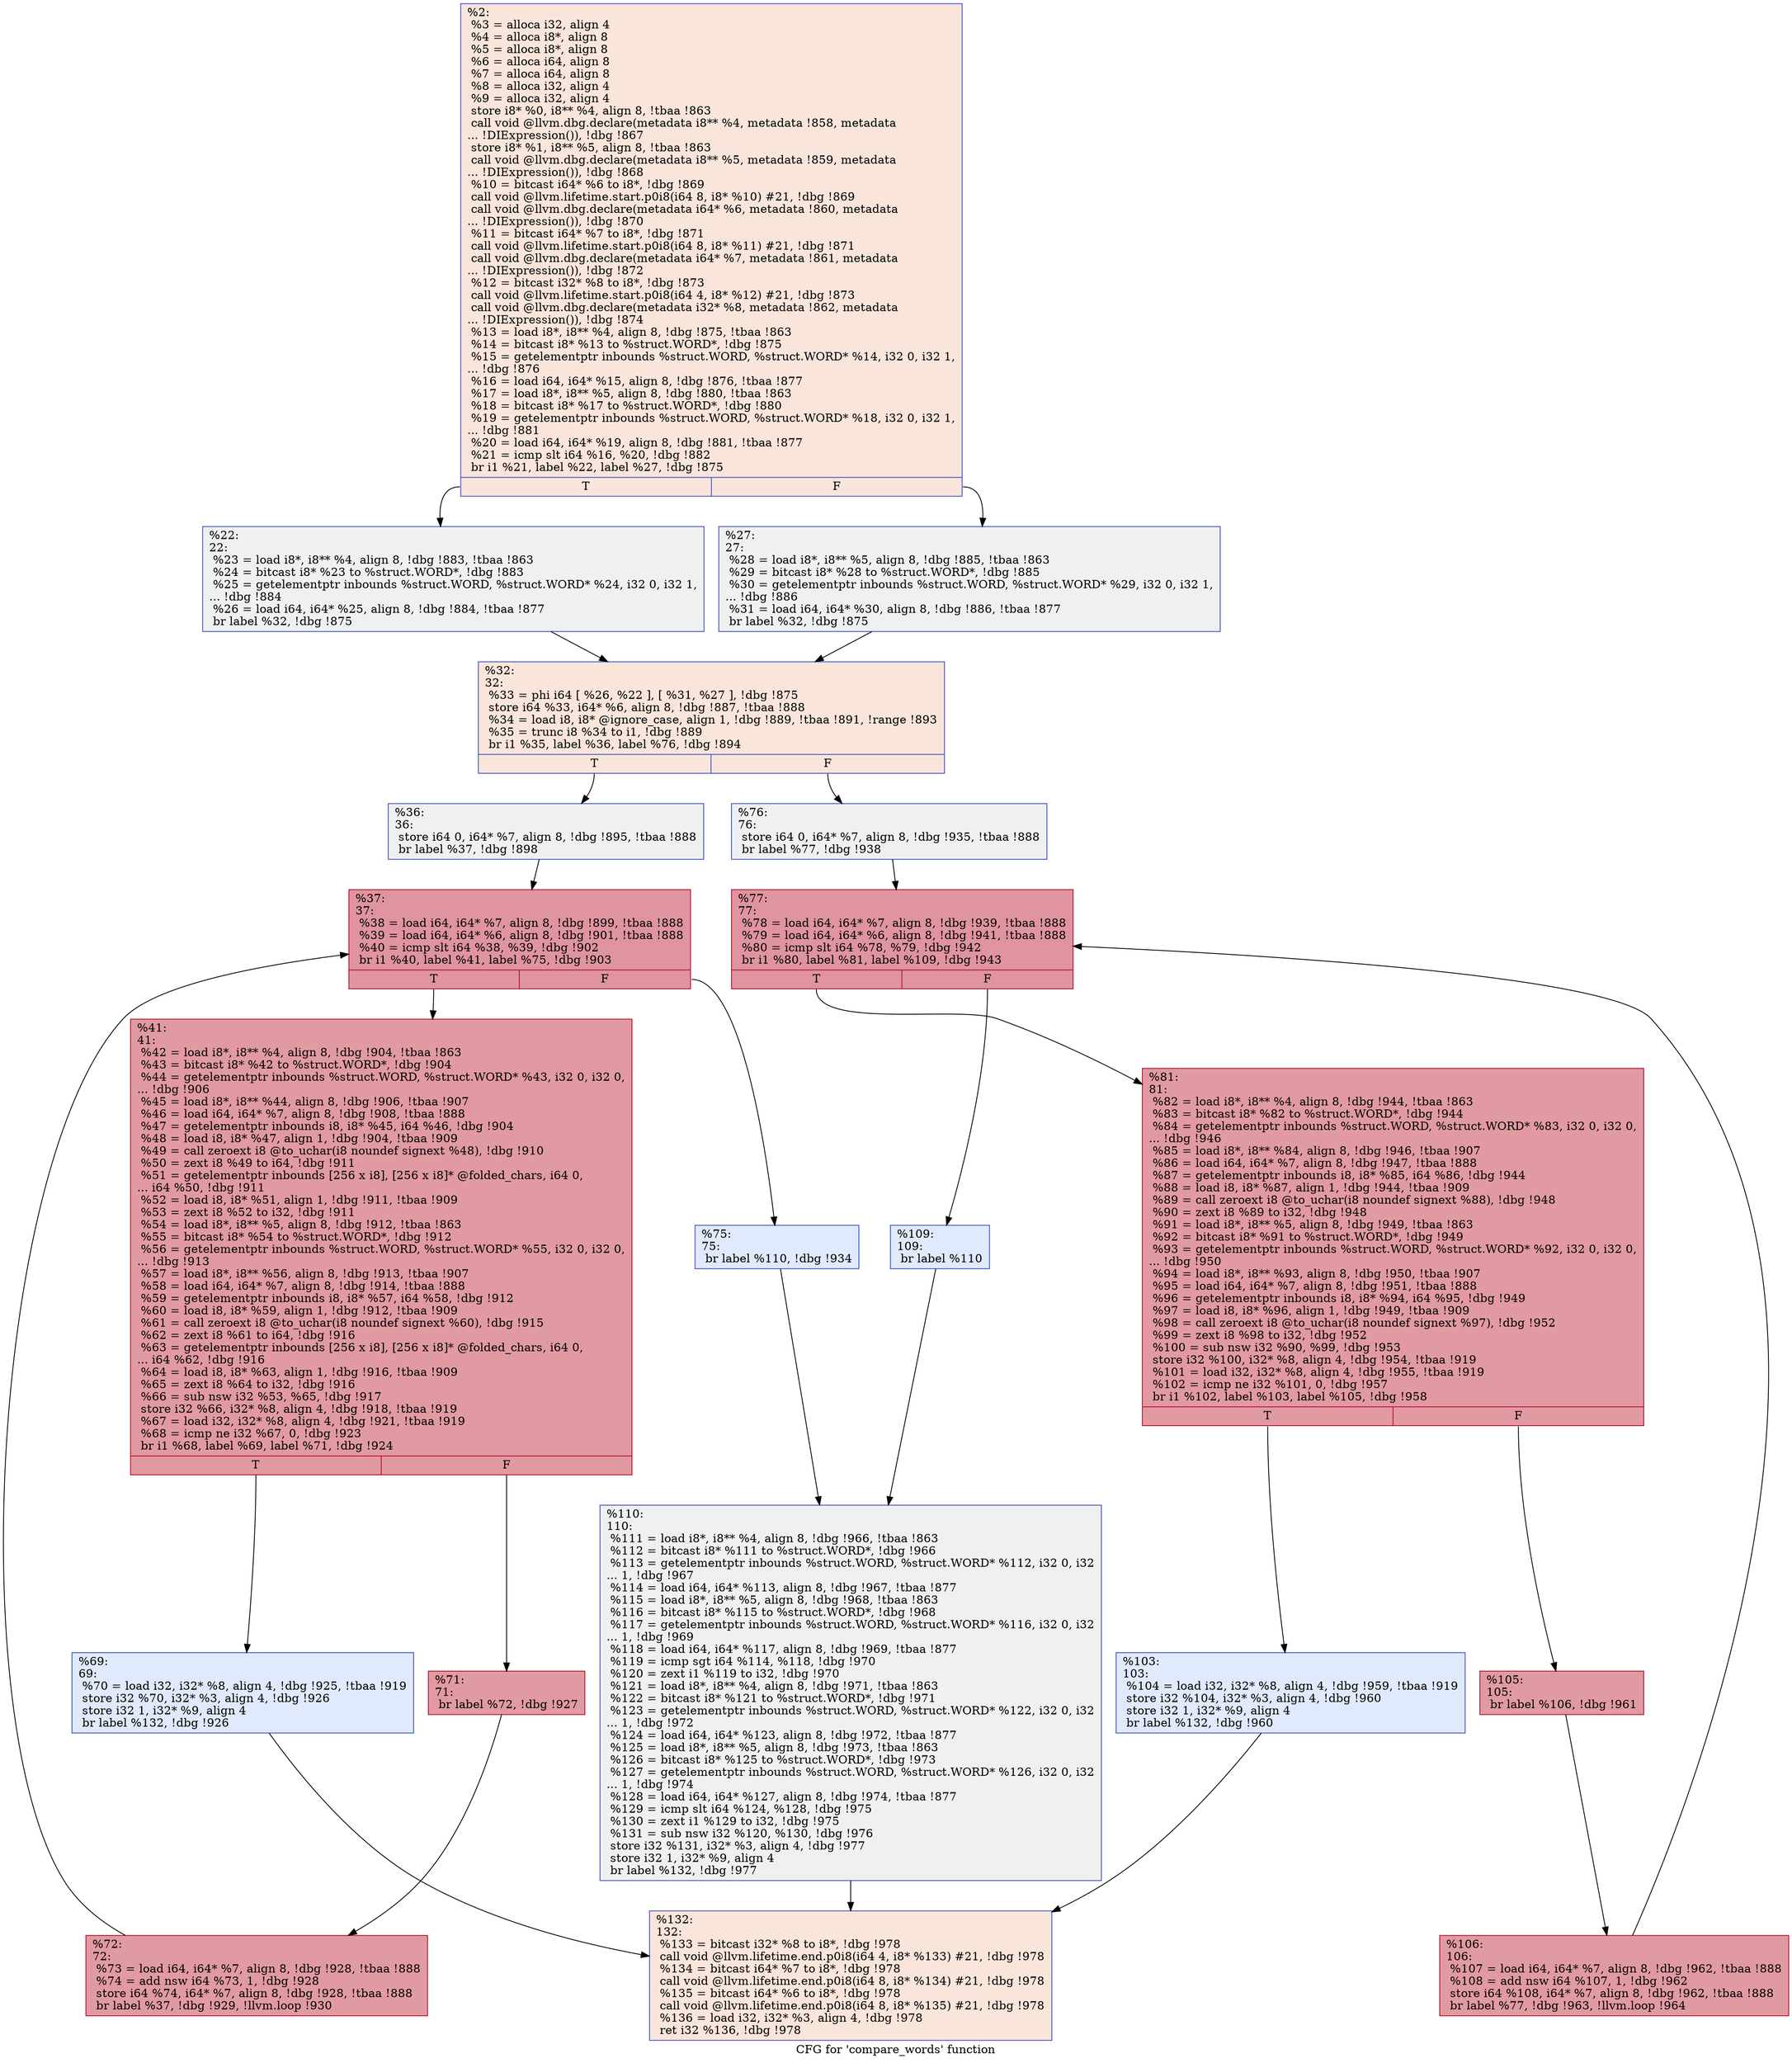 digraph "CFG for 'compare_words' function" {
	label="CFG for 'compare_words' function";

	Node0x16a35f0 [shape=record,color="#3d50c3ff", style=filled, fillcolor="#f4c5ad70",label="{%2:\l  %3 = alloca i32, align 4\l  %4 = alloca i8*, align 8\l  %5 = alloca i8*, align 8\l  %6 = alloca i64, align 8\l  %7 = alloca i64, align 8\l  %8 = alloca i32, align 4\l  %9 = alloca i32, align 4\l  store i8* %0, i8** %4, align 8, !tbaa !863\l  call void @llvm.dbg.declare(metadata i8** %4, metadata !858, metadata\l... !DIExpression()), !dbg !867\l  store i8* %1, i8** %5, align 8, !tbaa !863\l  call void @llvm.dbg.declare(metadata i8** %5, metadata !859, metadata\l... !DIExpression()), !dbg !868\l  %10 = bitcast i64* %6 to i8*, !dbg !869\l  call void @llvm.lifetime.start.p0i8(i64 8, i8* %10) #21, !dbg !869\l  call void @llvm.dbg.declare(metadata i64* %6, metadata !860, metadata\l... !DIExpression()), !dbg !870\l  %11 = bitcast i64* %7 to i8*, !dbg !871\l  call void @llvm.lifetime.start.p0i8(i64 8, i8* %11) #21, !dbg !871\l  call void @llvm.dbg.declare(metadata i64* %7, metadata !861, metadata\l... !DIExpression()), !dbg !872\l  %12 = bitcast i32* %8 to i8*, !dbg !873\l  call void @llvm.lifetime.start.p0i8(i64 4, i8* %12) #21, !dbg !873\l  call void @llvm.dbg.declare(metadata i32* %8, metadata !862, metadata\l... !DIExpression()), !dbg !874\l  %13 = load i8*, i8** %4, align 8, !dbg !875, !tbaa !863\l  %14 = bitcast i8* %13 to %struct.WORD*, !dbg !875\l  %15 = getelementptr inbounds %struct.WORD, %struct.WORD* %14, i32 0, i32 1,\l... !dbg !876\l  %16 = load i64, i64* %15, align 8, !dbg !876, !tbaa !877\l  %17 = load i8*, i8** %5, align 8, !dbg !880, !tbaa !863\l  %18 = bitcast i8* %17 to %struct.WORD*, !dbg !880\l  %19 = getelementptr inbounds %struct.WORD, %struct.WORD* %18, i32 0, i32 1,\l... !dbg !881\l  %20 = load i64, i64* %19, align 8, !dbg !881, !tbaa !877\l  %21 = icmp slt i64 %16, %20, !dbg !882\l  br i1 %21, label %22, label %27, !dbg !875\l|{<s0>T|<s1>F}}"];
	Node0x16a35f0:s0 -> Node0x16a36f0;
	Node0x16a35f0:s1 -> Node0x16a3740;
	Node0x16a36f0 [shape=record,color="#3d50c3ff", style=filled, fillcolor="#dbdcde70",label="{%22:\l22:                                               \l  %23 = load i8*, i8** %4, align 8, !dbg !883, !tbaa !863\l  %24 = bitcast i8* %23 to %struct.WORD*, !dbg !883\l  %25 = getelementptr inbounds %struct.WORD, %struct.WORD* %24, i32 0, i32 1,\l... !dbg !884\l  %26 = load i64, i64* %25, align 8, !dbg !884, !tbaa !877\l  br label %32, !dbg !875\l}"];
	Node0x16a36f0 -> Node0x16a3790;
	Node0x16a3740 [shape=record,color="#3d50c3ff", style=filled, fillcolor="#dbdcde70",label="{%27:\l27:                                               \l  %28 = load i8*, i8** %5, align 8, !dbg !885, !tbaa !863\l  %29 = bitcast i8* %28 to %struct.WORD*, !dbg !885\l  %30 = getelementptr inbounds %struct.WORD, %struct.WORD* %29, i32 0, i32 1,\l... !dbg !886\l  %31 = load i64, i64* %30, align 8, !dbg !886, !tbaa !877\l  br label %32, !dbg !875\l}"];
	Node0x16a3740 -> Node0x16a3790;
	Node0x16a3790 [shape=record,color="#3d50c3ff", style=filled, fillcolor="#f4c5ad70",label="{%32:\l32:                                               \l  %33 = phi i64 [ %26, %22 ], [ %31, %27 ], !dbg !875\l  store i64 %33, i64* %6, align 8, !dbg !887, !tbaa !888\l  %34 = load i8, i8* @ignore_case, align 1, !dbg !889, !tbaa !891, !range !893\l  %35 = trunc i8 %34 to i1, !dbg !889\l  br i1 %35, label %36, label %76, !dbg !894\l|{<s0>T|<s1>F}}"];
	Node0x16a3790:s0 -> Node0x16a37e0;
	Node0x16a3790:s1 -> Node0x16a3a10;
	Node0x16a37e0 [shape=record,color="#3d50c3ff", style=filled, fillcolor="#dbdcde70",label="{%36:\l36:                                               \l  store i64 0, i64* %7, align 8, !dbg !895, !tbaa !888\l  br label %37, !dbg !898\l}"];
	Node0x16a37e0 -> Node0x16a3830;
	Node0x16a3830 [shape=record,color="#b70d28ff", style=filled, fillcolor="#b70d2870",label="{%37:\l37:                                               \l  %38 = load i64, i64* %7, align 8, !dbg !899, !tbaa !888\l  %39 = load i64, i64* %6, align 8, !dbg !901, !tbaa !888\l  %40 = icmp slt i64 %38, %39, !dbg !902\l  br i1 %40, label %41, label %75, !dbg !903\l|{<s0>T|<s1>F}}"];
	Node0x16a3830:s0 -> Node0x16a3880;
	Node0x16a3830:s1 -> Node0x16a39c0;
	Node0x16a3880 [shape=record,color="#b70d28ff", style=filled, fillcolor="#bb1b2c70",label="{%41:\l41:                                               \l  %42 = load i8*, i8** %4, align 8, !dbg !904, !tbaa !863\l  %43 = bitcast i8* %42 to %struct.WORD*, !dbg !904\l  %44 = getelementptr inbounds %struct.WORD, %struct.WORD* %43, i32 0, i32 0,\l... !dbg !906\l  %45 = load i8*, i8** %44, align 8, !dbg !906, !tbaa !907\l  %46 = load i64, i64* %7, align 8, !dbg !908, !tbaa !888\l  %47 = getelementptr inbounds i8, i8* %45, i64 %46, !dbg !904\l  %48 = load i8, i8* %47, align 1, !dbg !904, !tbaa !909\l  %49 = call zeroext i8 @to_uchar(i8 noundef signext %48), !dbg !910\l  %50 = zext i8 %49 to i64, !dbg !911\l  %51 = getelementptr inbounds [256 x i8], [256 x i8]* @folded_chars, i64 0,\l... i64 %50, !dbg !911\l  %52 = load i8, i8* %51, align 1, !dbg !911, !tbaa !909\l  %53 = zext i8 %52 to i32, !dbg !911\l  %54 = load i8*, i8** %5, align 8, !dbg !912, !tbaa !863\l  %55 = bitcast i8* %54 to %struct.WORD*, !dbg !912\l  %56 = getelementptr inbounds %struct.WORD, %struct.WORD* %55, i32 0, i32 0,\l... !dbg !913\l  %57 = load i8*, i8** %56, align 8, !dbg !913, !tbaa !907\l  %58 = load i64, i64* %7, align 8, !dbg !914, !tbaa !888\l  %59 = getelementptr inbounds i8, i8* %57, i64 %58, !dbg !912\l  %60 = load i8, i8* %59, align 1, !dbg !912, !tbaa !909\l  %61 = call zeroext i8 @to_uchar(i8 noundef signext %60), !dbg !915\l  %62 = zext i8 %61 to i64, !dbg !916\l  %63 = getelementptr inbounds [256 x i8], [256 x i8]* @folded_chars, i64 0,\l... i64 %62, !dbg !916\l  %64 = load i8, i8* %63, align 1, !dbg !916, !tbaa !909\l  %65 = zext i8 %64 to i32, !dbg !916\l  %66 = sub nsw i32 %53, %65, !dbg !917\l  store i32 %66, i32* %8, align 4, !dbg !918, !tbaa !919\l  %67 = load i32, i32* %8, align 4, !dbg !921, !tbaa !919\l  %68 = icmp ne i32 %67, 0, !dbg !923\l  br i1 %68, label %69, label %71, !dbg !924\l|{<s0>T|<s1>F}}"];
	Node0x16a3880:s0 -> Node0x16a38d0;
	Node0x16a3880:s1 -> Node0x16a3920;
	Node0x16a38d0 [shape=record,color="#3d50c3ff", style=filled, fillcolor="#b9d0f970",label="{%69:\l69:                                               \l  %70 = load i32, i32* %8, align 4, !dbg !925, !tbaa !919\l  store i32 %70, i32* %3, align 4, !dbg !926\l  store i32 1, i32* %9, align 4\l  br label %132, !dbg !926\l}"];
	Node0x16a38d0 -> Node0x16a3c90;
	Node0x16a3920 [shape=record,color="#b70d28ff", style=filled, fillcolor="#bb1b2c70",label="{%71:\l71:                                               \l  br label %72, !dbg !927\l}"];
	Node0x16a3920 -> Node0x16a3970;
	Node0x16a3970 [shape=record,color="#b70d28ff", style=filled, fillcolor="#bb1b2c70",label="{%72:\l72:                                               \l  %73 = load i64, i64* %7, align 8, !dbg !928, !tbaa !888\l  %74 = add nsw i64 %73, 1, !dbg !928\l  store i64 %74, i64* %7, align 8, !dbg !928, !tbaa !888\l  br label %37, !dbg !929, !llvm.loop !930\l}"];
	Node0x16a3970 -> Node0x16a3830;
	Node0x16a39c0 [shape=record,color="#3d50c3ff", style=filled, fillcolor="#b9d0f970",label="{%75:\l75:                                               \l  br label %110, !dbg !934\l}"];
	Node0x16a39c0 -> Node0x16a3c40;
	Node0x16a3a10 [shape=record,color="#3d50c3ff", style=filled, fillcolor="#dbdcde70",label="{%76:\l76:                                               \l  store i64 0, i64* %7, align 8, !dbg !935, !tbaa !888\l  br label %77, !dbg !938\l}"];
	Node0x16a3a10 -> Node0x16a3a60;
	Node0x16a3a60 [shape=record,color="#b70d28ff", style=filled, fillcolor="#b70d2870",label="{%77:\l77:                                               \l  %78 = load i64, i64* %7, align 8, !dbg !939, !tbaa !888\l  %79 = load i64, i64* %6, align 8, !dbg !941, !tbaa !888\l  %80 = icmp slt i64 %78, %79, !dbg !942\l  br i1 %80, label %81, label %109, !dbg !943\l|{<s0>T|<s1>F}}"];
	Node0x16a3a60:s0 -> Node0x16a3ab0;
	Node0x16a3a60:s1 -> Node0x16a3bf0;
	Node0x16a3ab0 [shape=record,color="#b70d28ff", style=filled, fillcolor="#bb1b2c70",label="{%81:\l81:                                               \l  %82 = load i8*, i8** %4, align 8, !dbg !944, !tbaa !863\l  %83 = bitcast i8* %82 to %struct.WORD*, !dbg !944\l  %84 = getelementptr inbounds %struct.WORD, %struct.WORD* %83, i32 0, i32 0,\l... !dbg !946\l  %85 = load i8*, i8** %84, align 8, !dbg !946, !tbaa !907\l  %86 = load i64, i64* %7, align 8, !dbg !947, !tbaa !888\l  %87 = getelementptr inbounds i8, i8* %85, i64 %86, !dbg !944\l  %88 = load i8, i8* %87, align 1, !dbg !944, !tbaa !909\l  %89 = call zeroext i8 @to_uchar(i8 noundef signext %88), !dbg !948\l  %90 = zext i8 %89 to i32, !dbg !948\l  %91 = load i8*, i8** %5, align 8, !dbg !949, !tbaa !863\l  %92 = bitcast i8* %91 to %struct.WORD*, !dbg !949\l  %93 = getelementptr inbounds %struct.WORD, %struct.WORD* %92, i32 0, i32 0,\l... !dbg !950\l  %94 = load i8*, i8** %93, align 8, !dbg !950, !tbaa !907\l  %95 = load i64, i64* %7, align 8, !dbg !951, !tbaa !888\l  %96 = getelementptr inbounds i8, i8* %94, i64 %95, !dbg !949\l  %97 = load i8, i8* %96, align 1, !dbg !949, !tbaa !909\l  %98 = call zeroext i8 @to_uchar(i8 noundef signext %97), !dbg !952\l  %99 = zext i8 %98 to i32, !dbg !952\l  %100 = sub nsw i32 %90, %99, !dbg !953\l  store i32 %100, i32* %8, align 4, !dbg !954, !tbaa !919\l  %101 = load i32, i32* %8, align 4, !dbg !955, !tbaa !919\l  %102 = icmp ne i32 %101, 0, !dbg !957\l  br i1 %102, label %103, label %105, !dbg !958\l|{<s0>T|<s1>F}}"];
	Node0x16a3ab0:s0 -> Node0x16a3b00;
	Node0x16a3ab0:s1 -> Node0x16a3b50;
	Node0x16a3b00 [shape=record,color="#3d50c3ff", style=filled, fillcolor="#b9d0f970",label="{%103:\l103:                                              \l  %104 = load i32, i32* %8, align 4, !dbg !959, !tbaa !919\l  store i32 %104, i32* %3, align 4, !dbg !960\l  store i32 1, i32* %9, align 4\l  br label %132, !dbg !960\l}"];
	Node0x16a3b00 -> Node0x16a3c90;
	Node0x16a3b50 [shape=record,color="#b70d28ff", style=filled, fillcolor="#bb1b2c70",label="{%105:\l105:                                              \l  br label %106, !dbg !961\l}"];
	Node0x16a3b50 -> Node0x16a3ba0;
	Node0x16a3ba0 [shape=record,color="#b70d28ff", style=filled, fillcolor="#bb1b2c70",label="{%106:\l106:                                              \l  %107 = load i64, i64* %7, align 8, !dbg !962, !tbaa !888\l  %108 = add nsw i64 %107, 1, !dbg !962\l  store i64 %108, i64* %7, align 8, !dbg !962, !tbaa !888\l  br label %77, !dbg !963, !llvm.loop !964\l}"];
	Node0x16a3ba0 -> Node0x16a3a60;
	Node0x16a3bf0 [shape=record,color="#3d50c3ff", style=filled, fillcolor="#b9d0f970",label="{%109:\l109:                                              \l  br label %110\l}"];
	Node0x16a3bf0 -> Node0x16a3c40;
	Node0x16a3c40 [shape=record,color="#3d50c3ff", style=filled, fillcolor="#dbdcde70",label="{%110:\l110:                                              \l  %111 = load i8*, i8** %4, align 8, !dbg !966, !tbaa !863\l  %112 = bitcast i8* %111 to %struct.WORD*, !dbg !966\l  %113 = getelementptr inbounds %struct.WORD, %struct.WORD* %112, i32 0, i32\l... 1, !dbg !967\l  %114 = load i64, i64* %113, align 8, !dbg !967, !tbaa !877\l  %115 = load i8*, i8** %5, align 8, !dbg !968, !tbaa !863\l  %116 = bitcast i8* %115 to %struct.WORD*, !dbg !968\l  %117 = getelementptr inbounds %struct.WORD, %struct.WORD* %116, i32 0, i32\l... 1, !dbg !969\l  %118 = load i64, i64* %117, align 8, !dbg !969, !tbaa !877\l  %119 = icmp sgt i64 %114, %118, !dbg !970\l  %120 = zext i1 %119 to i32, !dbg !970\l  %121 = load i8*, i8** %4, align 8, !dbg !971, !tbaa !863\l  %122 = bitcast i8* %121 to %struct.WORD*, !dbg !971\l  %123 = getelementptr inbounds %struct.WORD, %struct.WORD* %122, i32 0, i32\l... 1, !dbg !972\l  %124 = load i64, i64* %123, align 8, !dbg !972, !tbaa !877\l  %125 = load i8*, i8** %5, align 8, !dbg !973, !tbaa !863\l  %126 = bitcast i8* %125 to %struct.WORD*, !dbg !973\l  %127 = getelementptr inbounds %struct.WORD, %struct.WORD* %126, i32 0, i32\l... 1, !dbg !974\l  %128 = load i64, i64* %127, align 8, !dbg !974, !tbaa !877\l  %129 = icmp slt i64 %124, %128, !dbg !975\l  %130 = zext i1 %129 to i32, !dbg !975\l  %131 = sub nsw i32 %120, %130, !dbg !976\l  store i32 %131, i32* %3, align 4, !dbg !977\l  store i32 1, i32* %9, align 4\l  br label %132, !dbg !977\l}"];
	Node0x16a3c40 -> Node0x16a3c90;
	Node0x16a3c90 [shape=record,color="#3d50c3ff", style=filled, fillcolor="#f4c5ad70",label="{%132:\l132:                                              \l  %133 = bitcast i32* %8 to i8*, !dbg !978\l  call void @llvm.lifetime.end.p0i8(i64 4, i8* %133) #21, !dbg !978\l  %134 = bitcast i64* %7 to i8*, !dbg !978\l  call void @llvm.lifetime.end.p0i8(i64 8, i8* %134) #21, !dbg !978\l  %135 = bitcast i64* %6 to i8*, !dbg !978\l  call void @llvm.lifetime.end.p0i8(i64 8, i8* %135) #21, !dbg !978\l  %136 = load i32, i32* %3, align 4, !dbg !978\l  ret i32 %136, !dbg !978\l}"];
}
